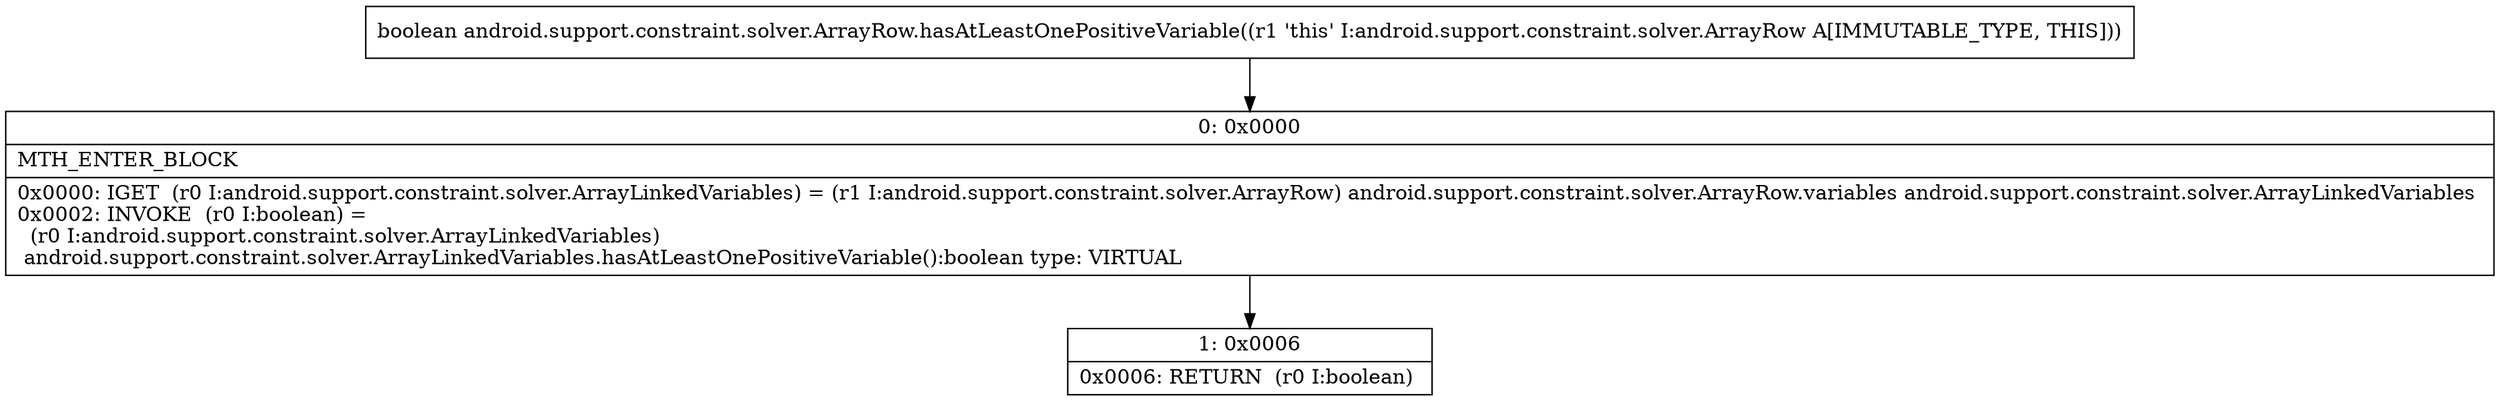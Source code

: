 digraph "CFG forandroid.support.constraint.solver.ArrayRow.hasAtLeastOnePositiveVariable()Z" {
Node_0 [shape=record,label="{0\:\ 0x0000|MTH_ENTER_BLOCK\l|0x0000: IGET  (r0 I:android.support.constraint.solver.ArrayLinkedVariables) = (r1 I:android.support.constraint.solver.ArrayRow) android.support.constraint.solver.ArrayRow.variables android.support.constraint.solver.ArrayLinkedVariables \l0x0002: INVOKE  (r0 I:boolean) = \l  (r0 I:android.support.constraint.solver.ArrayLinkedVariables)\l android.support.constraint.solver.ArrayLinkedVariables.hasAtLeastOnePositiveVariable():boolean type: VIRTUAL \l}"];
Node_1 [shape=record,label="{1\:\ 0x0006|0x0006: RETURN  (r0 I:boolean) \l}"];
MethodNode[shape=record,label="{boolean android.support.constraint.solver.ArrayRow.hasAtLeastOnePositiveVariable((r1 'this' I:android.support.constraint.solver.ArrayRow A[IMMUTABLE_TYPE, THIS])) }"];
MethodNode -> Node_0;
Node_0 -> Node_1;
}


